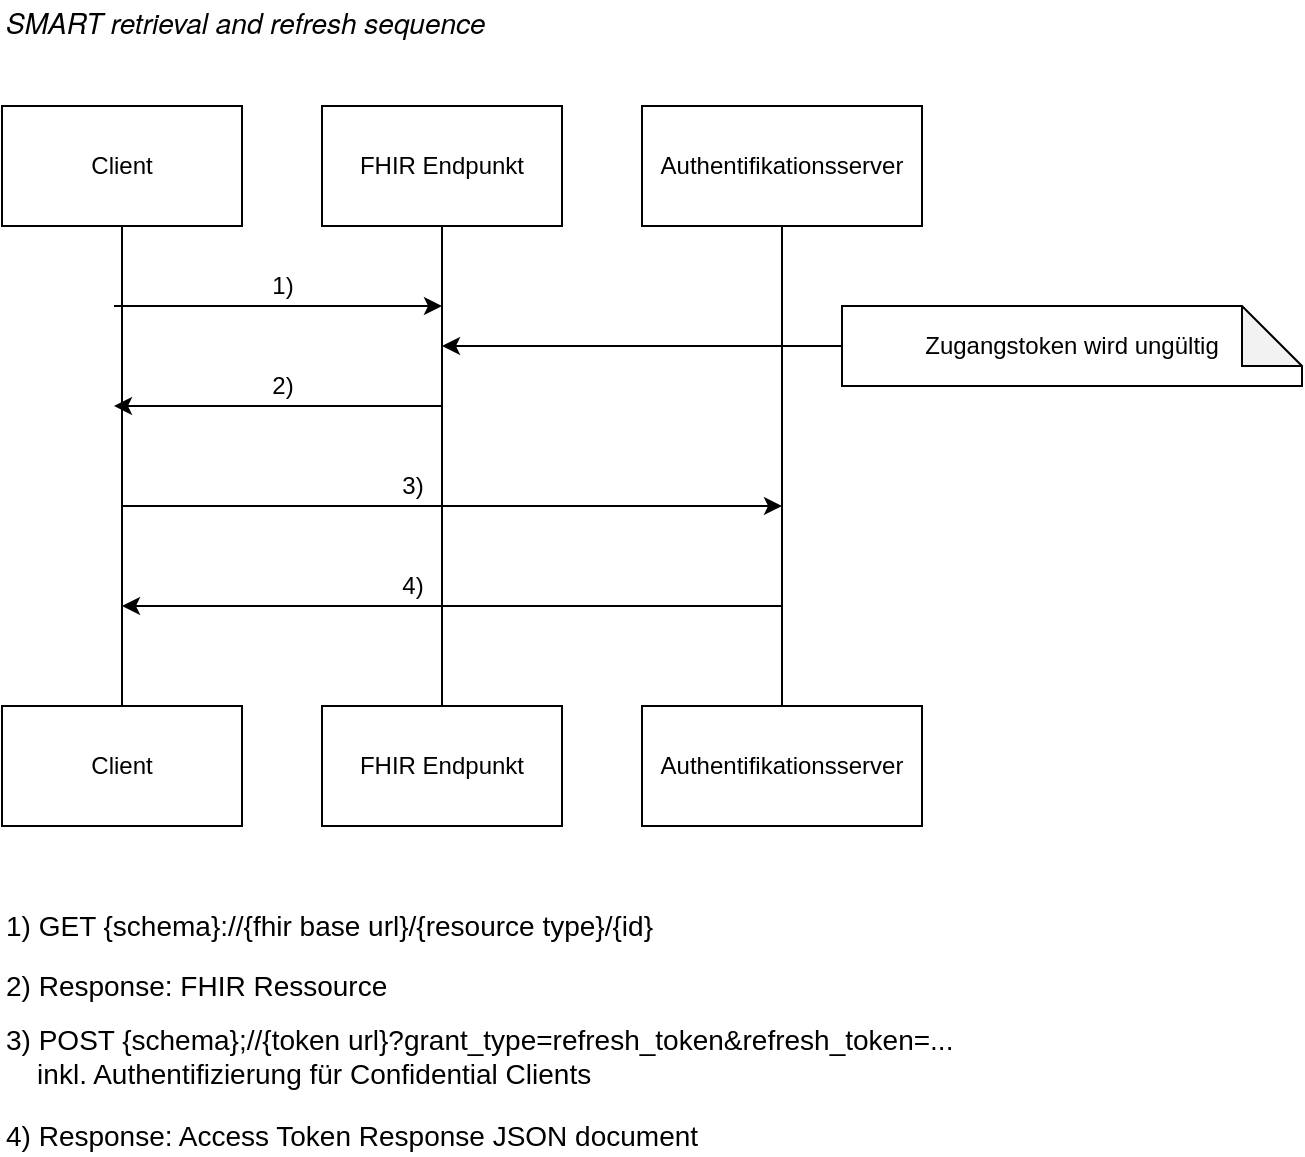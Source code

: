 <mxfile version="14.9.7" type="device"><diagram id="6kDR1aNjCFHcak20LZGS" name="Page-1"><mxGraphModel dx="1131" dy="578" grid="1" gridSize="10" guides="1" tooltips="1" connect="1" arrows="1" fold="1" page="1" pageScale="1" pageWidth="827" pageHeight="1169" math="0" shadow="0"><root><mxCell id="0"/><mxCell id="1" parent="0"/><mxCell id="nX8WzBks3TqiIyCKC3fv-2" value="Client" style="rounded=0;whiteSpace=wrap;html=1;" vertex="1" parent="1"><mxGeometry x="40" y="80" width="120" height="60" as="geometry"/></mxCell><mxCell id="nX8WzBks3TqiIyCKC3fv-3" value="FHIR Endpunkt" style="rounded=0;whiteSpace=wrap;html=1;" vertex="1" parent="1"><mxGeometry x="200" y="80" width="120" height="60" as="geometry"/></mxCell><mxCell id="nX8WzBks3TqiIyCKC3fv-4" value="Authentifikationsserver" style="rounded=0;whiteSpace=wrap;html=1;" vertex="1" parent="1"><mxGeometry x="360" y="80" width="140" height="60" as="geometry"/></mxCell><mxCell id="nX8WzBks3TqiIyCKC3fv-7" value="" style="endArrow=none;html=1;entryX=0.5;entryY=1;entryDx=0;entryDy=0;" edge="1" parent="1" target="nX8WzBks3TqiIyCKC3fv-2"><mxGeometry width="50" height="50" relative="1" as="geometry"><mxPoint x="100" y="400" as="sourcePoint"/><mxPoint x="-55" y="150" as="targetPoint"/></mxGeometry></mxCell><mxCell id="nX8WzBks3TqiIyCKC3fv-8" value="" style="endArrow=none;html=1;entryX=0.5;entryY=1;entryDx=0;entryDy=0;" edge="1" parent="1" target="nX8WzBks3TqiIyCKC3fv-3"><mxGeometry width="50" height="50" relative="1" as="geometry"><mxPoint x="260" y="400" as="sourcePoint"/><mxPoint x="110" y="150" as="targetPoint"/></mxGeometry></mxCell><mxCell id="nX8WzBks3TqiIyCKC3fv-9" value="" style="endArrow=none;html=1;entryX=0.5;entryY=1;entryDx=0;entryDy=0;" edge="1" parent="1" target="nX8WzBks3TqiIyCKC3fv-4"><mxGeometry width="50" height="50" relative="1" as="geometry"><mxPoint x="430" y="400" as="sourcePoint"/><mxPoint x="270" y="150" as="targetPoint"/></mxGeometry></mxCell><mxCell id="nX8WzBks3TqiIyCKC3fv-11" value="" style="endArrow=classic;html=1;" edge="1" parent="1"><mxGeometry width="50" height="50" relative="1" as="geometry"><mxPoint x="96" y="180" as="sourcePoint"/><mxPoint x="260" y="180" as="targetPoint"/></mxGeometry></mxCell><mxCell id="nX8WzBks3TqiIyCKC3fv-13" value="" style="endArrow=none;html=1;horizontal=1;startArrow=classic;startFill=1;endFill=0;" edge="1" parent="1"><mxGeometry width="50" height="50" relative="1" as="geometry"><mxPoint x="96" y="230" as="sourcePoint"/><mxPoint x="260" y="230" as="targetPoint"/></mxGeometry></mxCell><mxCell id="nX8WzBks3TqiIyCKC3fv-15" value="" style="endArrow=classic;html=1;" edge="1" parent="1"><mxGeometry width="50" height="50" relative="1" as="geometry"><mxPoint x="100" y="280" as="sourcePoint"/><mxPoint x="430" y="280" as="targetPoint"/></mxGeometry></mxCell><mxCell id="nX8WzBks3TqiIyCKC3fv-16" value="3)" style="text;html=1;align=center;verticalAlign=middle;resizable=0;points=[];autosize=1;strokeColor=none;" vertex="1" parent="1"><mxGeometry x="230" y="260" width="30" height="20" as="geometry"/></mxCell><mxCell id="nX8WzBks3TqiIyCKC3fv-17" value="" style="endArrow=none;html=1;startArrow=classic;startFill=1;endFill=0;" edge="1" parent="1"><mxGeometry width="50" height="50" relative="1" as="geometry"><mxPoint x="100" y="330" as="sourcePoint"/><mxPoint x="430" y="330" as="targetPoint"/></mxGeometry></mxCell><mxCell id="nX8WzBks3TqiIyCKC3fv-18" value="4)" style="text;html=1;align=center;verticalAlign=middle;resizable=0;points=[];autosize=1;strokeColor=none;" vertex="1" parent="1"><mxGeometry x="230" y="310" width="30" height="20" as="geometry"/></mxCell><mxCell id="nX8WzBks3TqiIyCKC3fv-19" value="&lt;h5 id=&quot;smart-retrieval-and-refresh-sequence&quot; style=&quot;box-sizing: border-box ; font-family: &amp;#34;helvetica neue&amp;#34; , &amp;#34;helvetica&amp;#34; , &amp;#34;arial&amp;#34; , sans-serif ; font-weight: 500 ; line-height: 20px ; margin: 0px 0px 0.4em ; font-size: 14px ; overflow: visible&quot;&gt;&lt;em style=&quot;box-sizing: border-box&quot;&gt;SMART retrieval and refresh sequence&lt;/em&gt;&lt;/h5&gt;" style="text;html=1;strokeColor=none;fillColor=none;align=left;verticalAlign=middle;whiteSpace=wrap;rounded=0;fontSize=14;" vertex="1" parent="1"><mxGeometry x="40" y="30" width="330" height="20" as="geometry"/></mxCell><mxCell id="nX8WzBks3TqiIyCKC3fv-21" value="Client" style="rounded=0;whiteSpace=wrap;html=1;" vertex="1" parent="1"><mxGeometry x="40" y="380" width="120" height="60" as="geometry"/></mxCell><mxCell id="nX8WzBks3TqiIyCKC3fv-22" value="FHIR Endpunkt" style="rounded=0;whiteSpace=wrap;html=1;" vertex="1" parent="1"><mxGeometry x="200" y="380" width="120" height="60" as="geometry"/></mxCell><mxCell id="nX8WzBks3TqiIyCKC3fv-23" value="Authentifikationsserver" style="rounded=0;whiteSpace=wrap;html=1;" vertex="1" parent="1"><mxGeometry x="360" y="380" width="140" height="60" as="geometry"/></mxCell><mxCell id="nX8WzBks3TqiIyCKC3fv-24" value="1)" style="text;html=1;align=center;verticalAlign=middle;resizable=0;points=[];autosize=1;strokeColor=none;" vertex="1" parent="1"><mxGeometry x="165" y="160" width="30" height="20" as="geometry"/></mxCell><mxCell id="nX8WzBks3TqiIyCKC3fv-25" value="2)" style="text;html=1;align=center;verticalAlign=middle;resizable=0;points=[];autosize=1;strokeColor=none;" vertex="1" parent="1"><mxGeometry x="165" y="210" width="30" height="20" as="geometry"/></mxCell><mxCell id="nX8WzBks3TqiIyCKC3fv-26" value="&lt;span style=&quot;font-size: 14px&quot;&gt;1) GET {schema}://{fhir base url}/{resource type}/{id}&lt;br&gt;&lt;/span&gt;" style="text;html=1;strokeColor=none;fillColor=none;align=left;verticalAlign=middle;whiteSpace=wrap;rounded=0;fontSize=14;" vertex="1" parent="1"><mxGeometry x="40" y="480" width="570" height="20" as="geometry"/></mxCell><mxCell id="nX8WzBks3TqiIyCKC3fv-27" value="&lt;span style=&quot;font-size: 14px&quot;&gt;2) Response: FHIR Ressource&lt;br&gt;&lt;/span&gt;" style="text;html=1;strokeColor=none;fillColor=none;align=left;verticalAlign=middle;whiteSpace=wrap;rounded=0;fontSize=14;" vertex="1" parent="1"><mxGeometry x="40" y="510" width="570" height="20" as="geometry"/></mxCell><mxCell id="nX8WzBks3TqiIyCKC3fv-28" value="&lt;span style=&quot;font-size: 14px&quot;&gt;3)&amp;nbsp;&lt;/span&gt;POST {schema};//{token url}?grant_type=refresh_token&amp;amp;refresh_token=...&amp;nbsp;&lt;br&gt;&amp;nbsp; &amp;nbsp; inkl. Authentifizierung für Confidential Clients&lt;span style=&quot;font-size: 14px&quot;&gt;&lt;br&gt;&lt;/span&gt;" style="text;html=1;strokeColor=none;fillColor=none;align=left;verticalAlign=middle;whiteSpace=wrap;rounded=0;fontSize=14;" vertex="1" parent="1"><mxGeometry x="40" y="545" width="570" height="20" as="geometry"/></mxCell><mxCell id="nX8WzBks3TqiIyCKC3fv-30" value="&lt;span style=&quot;font-size: 14px&quot;&gt;4) Response: Access Token Response JSON document&lt;br&gt;&lt;/span&gt;" style="text;html=1;strokeColor=none;fillColor=none;align=left;verticalAlign=middle;whiteSpace=wrap;rounded=0;fontSize=14;" vertex="1" parent="1"><mxGeometry x="40" y="584.5" width="570" height="20" as="geometry"/></mxCell><mxCell id="nX8WzBks3TqiIyCKC3fv-32" style="edgeStyle=orthogonalEdgeStyle;rounded=0;orthogonalLoop=1;jettySize=auto;html=1;exitX=0;exitY=0.5;exitDx=0;exitDy=0;exitPerimeter=0;" edge="1" parent="1" source="nX8WzBks3TqiIyCKC3fv-31"><mxGeometry relative="1" as="geometry"><mxPoint x="260" y="200" as="targetPoint"/></mxGeometry></mxCell><mxCell id="nX8WzBks3TqiIyCKC3fv-31" value="Zugangstoken wird ungültig" style="shape=note;whiteSpace=wrap;html=1;backgroundOutline=1;darkOpacity=0.05;" vertex="1" parent="1"><mxGeometry x="460" y="180" width="230" height="40" as="geometry"/></mxCell></root></mxGraphModel></diagram></mxfile>